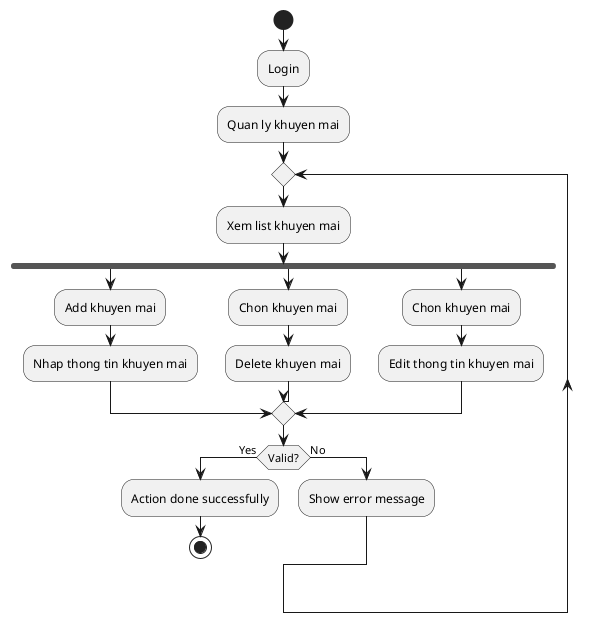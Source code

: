 @startuml QL khuyenmai

start
:Login;
:Quan ly khuyen mai;
repeat
:Xem list khuyen mai;
fork
:Add khuyen mai;
:Nhap thong tin khuyen mai;

fork again
:Chon khuyen mai;
:Delete khuyen mai;

fork again
:Chon khuyen mai;
:Edit thong tin khuyen mai;

end merge
if (Valid?) then (Yes)
:Action done successfully;
stop
else (No)
:Show error message;
